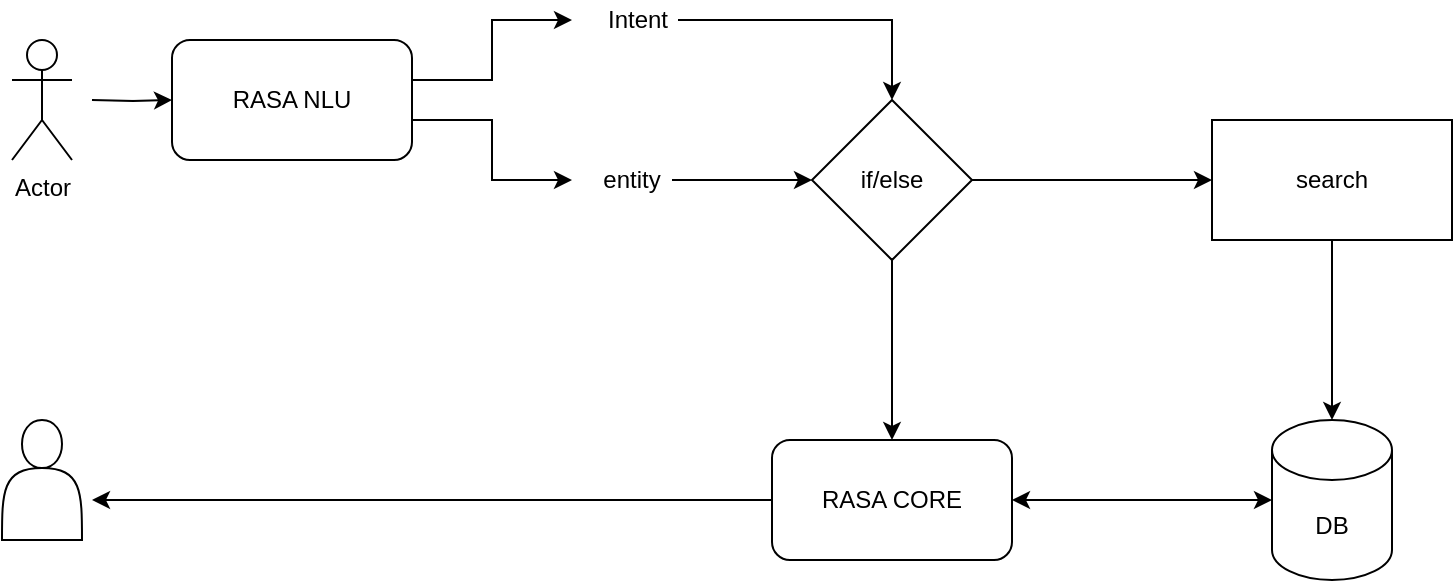 <mxfile version="13.7.7" type="github"><diagram id="7XXlSZ8nBSyaUsKXg3ft" name="Page-1"><mxGraphModel dx="868" dy="463" grid="1" gridSize="10" guides="1" tooltips="1" connect="1" arrows="1" fold="1" page="1" pageScale="1" pageWidth="826" pageHeight="1169" math="0" shadow="0"><root><mxCell id="0"/><mxCell id="1" parent="0"/><mxCell id="lyifuWoScfk6xi-0JCo9-2" style="edgeStyle=orthogonalEdgeStyle;rounded=0;orthogonalLoop=1;jettySize=auto;html=1;" edge="1" parent="1"><mxGeometry relative="1" as="geometry"><mxPoint x="160" y="80" as="targetPoint"/><mxPoint x="120" y="80" as="sourcePoint"/></mxGeometry></mxCell><mxCell id="lyifuWoScfk6xi-0JCo9-1" value="Actor" style="shape=umlActor;verticalLabelPosition=bottom;verticalAlign=top;html=1;outlineConnect=0;" vertex="1" parent="1"><mxGeometry x="80" y="50" width="30" height="60" as="geometry"/></mxCell><mxCell id="lyifuWoScfk6xi-0JCo9-6" style="edgeStyle=orthogonalEdgeStyle;rounded=0;orthogonalLoop=1;jettySize=auto;html=1;" edge="1" parent="1" source="lyifuWoScfk6xi-0JCo9-5"><mxGeometry relative="1" as="geometry"><mxPoint x="360" y="120" as="targetPoint"/><Array as="points"><mxPoint x="320" y="90"/><mxPoint x="320" y="120"/></Array></mxGeometry></mxCell><mxCell id="lyifuWoScfk6xi-0JCo9-7" style="edgeStyle=orthogonalEdgeStyle;rounded=0;orthogonalLoop=1;jettySize=auto;html=1;exitX=1;exitY=0.25;exitDx=0;exitDy=0;" edge="1" parent="1" source="lyifuWoScfk6xi-0JCo9-5"><mxGeometry relative="1" as="geometry"><mxPoint x="360" y="40" as="targetPoint"/><Array as="points"><mxPoint x="280" y="70"/><mxPoint x="320" y="70"/><mxPoint x="320" y="40"/></Array></mxGeometry></mxCell><mxCell id="lyifuWoScfk6xi-0JCo9-5" value="RASA NLU" style="rounded=1;whiteSpace=wrap;html=1;" vertex="1" parent="1"><mxGeometry x="160" y="50" width="120" height="60" as="geometry"/></mxCell><mxCell id="lyifuWoScfk6xi-0JCo9-13" style="edgeStyle=orthogonalEdgeStyle;rounded=0;orthogonalLoop=1;jettySize=auto;html=1;entryX=0.5;entryY=0;entryDx=0;entryDy=0;" edge="1" parent="1" source="lyifuWoScfk6xi-0JCo9-9" target="lyifuWoScfk6xi-0JCo9-12"><mxGeometry relative="1" as="geometry"><mxPoint x="520" y="40" as="targetPoint"/></mxGeometry></mxCell><mxCell id="lyifuWoScfk6xi-0JCo9-9" value="Intent" style="text;html=1;strokeColor=none;fillColor=none;align=center;verticalAlign=middle;whiteSpace=wrap;rounded=0;" vertex="1" parent="1"><mxGeometry x="373" y="30" width="40" height="20" as="geometry"/></mxCell><mxCell id="lyifuWoScfk6xi-0JCo9-11" style="edgeStyle=orthogonalEdgeStyle;rounded=0;orthogonalLoop=1;jettySize=auto;html=1;" edge="1" parent="1" source="lyifuWoScfk6xi-0JCo9-10" target="lyifuWoScfk6xi-0JCo9-12"><mxGeometry relative="1" as="geometry"><mxPoint x="520" y="120" as="targetPoint"/></mxGeometry></mxCell><mxCell id="lyifuWoScfk6xi-0JCo9-10" value="entity" style="text;html=1;strokeColor=none;fillColor=none;align=center;verticalAlign=middle;whiteSpace=wrap;rounded=0;" vertex="1" parent="1"><mxGeometry x="370" y="110" width="40" height="20" as="geometry"/></mxCell><mxCell id="lyifuWoScfk6xi-0JCo9-14" style="edgeStyle=orthogonalEdgeStyle;rounded=0;orthogonalLoop=1;jettySize=auto;html=1;" edge="1" parent="1" source="lyifuWoScfk6xi-0JCo9-12" target="lyifuWoScfk6xi-0JCo9-15"><mxGeometry relative="1" as="geometry"><mxPoint x="520" y="280" as="targetPoint"/></mxGeometry></mxCell><mxCell id="lyifuWoScfk6xi-0JCo9-20" style="edgeStyle=orthogonalEdgeStyle;rounded=0;orthogonalLoop=1;jettySize=auto;html=1;" edge="1" parent="1" source="lyifuWoScfk6xi-0JCo9-12"><mxGeometry relative="1" as="geometry"><mxPoint x="680" y="120" as="targetPoint"/></mxGeometry></mxCell><mxCell id="lyifuWoScfk6xi-0JCo9-12" value="if/else" style="rhombus;whiteSpace=wrap;html=1;" vertex="1" parent="1"><mxGeometry x="480" y="80" width="80" height="80" as="geometry"/></mxCell><mxCell id="lyifuWoScfk6xi-0JCo9-16" style="edgeStyle=orthogonalEdgeStyle;rounded=0;orthogonalLoop=1;jettySize=auto;html=1;" edge="1" parent="1" source="lyifuWoScfk6xi-0JCo9-15"><mxGeometry relative="1" as="geometry"><mxPoint x="120" y="280" as="targetPoint"/></mxGeometry></mxCell><mxCell id="lyifuWoScfk6xi-0JCo9-15" value="RASA CORE" style="rounded=1;whiteSpace=wrap;html=1;" vertex="1" parent="1"><mxGeometry x="460" y="250" width="120" height="60" as="geometry"/></mxCell><mxCell id="lyifuWoScfk6xi-0JCo9-17" value="" style="shape=actor;whiteSpace=wrap;html=1;" vertex="1" parent="1"><mxGeometry x="75" y="240" width="40" height="60" as="geometry"/></mxCell><mxCell id="lyifuWoScfk6xi-0JCo9-21" value="DB" style="shape=cylinder3;whiteSpace=wrap;html=1;boundedLbl=1;backgroundOutline=1;size=15;" vertex="1" parent="1"><mxGeometry x="710" y="240" width="60" height="80" as="geometry"/></mxCell><mxCell id="lyifuWoScfk6xi-0JCo9-24" style="edgeStyle=orthogonalEdgeStyle;rounded=0;orthogonalLoop=1;jettySize=auto;html=1;entryX=0.5;entryY=0;entryDx=0;entryDy=0;entryPerimeter=0;" edge="1" parent="1" source="lyifuWoScfk6xi-0JCo9-22" target="lyifuWoScfk6xi-0JCo9-21"><mxGeometry relative="1" as="geometry"/></mxCell><mxCell id="lyifuWoScfk6xi-0JCo9-22" value="search" style="rounded=0;whiteSpace=wrap;html=1;" vertex="1" parent="1"><mxGeometry x="680" y="90" width="120" height="60" as="geometry"/></mxCell><mxCell id="lyifuWoScfk6xi-0JCo9-28" value="" style="endArrow=classic;startArrow=classic;html=1;exitX=1;exitY=0.5;exitDx=0;exitDy=0;entryX=0;entryY=0.5;entryDx=0;entryDy=0;entryPerimeter=0;" edge="1" parent="1" source="lyifuWoScfk6xi-0JCo9-15" target="lyifuWoScfk6xi-0JCo9-21"><mxGeometry width="50" height="50" relative="1" as="geometry"><mxPoint x="390" y="220" as="sourcePoint"/><mxPoint x="700" y="280" as="targetPoint"/><Array as="points"/></mxGeometry></mxCell></root></mxGraphModel></diagram></mxfile>